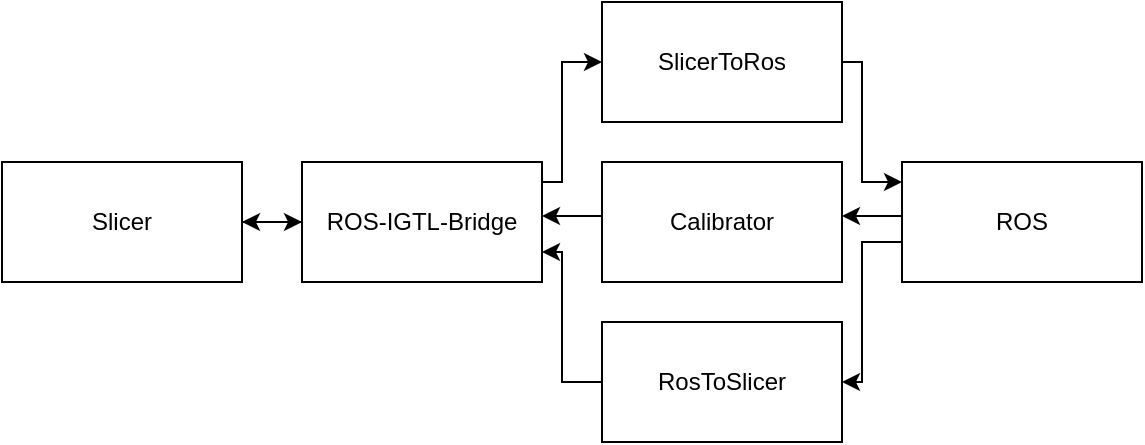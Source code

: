 <mxfile version="13.1.3" type="device"><diagram id="C5RBs43oDa-KdzZeNtuy" name="Page-1"><mxGraphModel dx="1185" dy="659" grid="1" gridSize="10" guides="1" tooltips="1" connect="1" arrows="1" fold="1" page="1" pageScale="1" pageWidth="827" pageHeight="1169" math="0" shadow="0"><root><mxCell id="WIyWlLk6GJQsqaUBKTNV-0"/><mxCell id="WIyWlLk6GJQsqaUBKTNV-1" parent="WIyWlLk6GJQsqaUBKTNV-0"/><mxCell id="SJfnNzQyCu1Y69P5_5bY-5" style="edgeStyle=orthogonalEdgeStyle;rounded=0;orthogonalLoop=1;jettySize=auto;html=1;entryX=1;entryY=0.5;entryDx=0;entryDy=0;" edge="1" parent="WIyWlLk6GJQsqaUBKTNV-1" source="QVfzexNqej5TAO7BMrcd-40" target="QVfzexNqej5TAO7BMrcd-41"><mxGeometry relative="1" as="geometry"/></mxCell><mxCell id="SJfnNzQyCu1Y69P5_5bY-13" style="edgeStyle=orthogonalEdgeStyle;rounded=0;orthogonalLoop=1;jettySize=auto;html=1;entryX=0;entryY=0.5;entryDx=0;entryDy=0;" edge="1" parent="WIyWlLk6GJQsqaUBKTNV-1" source="QVfzexNqej5TAO7BMrcd-40" target="QVfzexNqej5TAO7BMrcd-42"><mxGeometry relative="1" as="geometry"><Array as="points"><mxPoint x="310" y="160"/><mxPoint x="310" y="100"/></Array></mxGeometry></mxCell><mxCell id="QVfzexNqej5TAO7BMrcd-40" value="ROS-IGTL-Bridge" style="rounded=0;whiteSpace=wrap;html=1;shadow=0;glass=0;comic=0;strokeColor=#000000;fillColor=#FFFFFF;gradientColor=none;" parent="WIyWlLk6GJQsqaUBKTNV-1" vertex="1"><mxGeometry x="180" y="150" width="120" height="60" as="geometry"/></mxCell><mxCell id="QVfzexNqej5TAO7BMrcd-44" value="" style="edgeStyle=orthogonalEdgeStyle;rounded=0;orthogonalLoop=1;jettySize=auto;html=1;" parent="WIyWlLk6GJQsqaUBKTNV-1" source="QVfzexNqej5TAO7BMrcd-41" target="QVfzexNqej5TAO7BMrcd-40" edge="1"><mxGeometry relative="1" as="geometry"/></mxCell><mxCell id="QVfzexNqej5TAO7BMrcd-41" value="Slicer" style="rounded=0;whiteSpace=wrap;html=1;shadow=0;glass=0;comic=0;strokeColor=#000000;fillColor=#FFFFFF;gradientColor=none;" parent="WIyWlLk6GJQsqaUBKTNV-1" vertex="1"><mxGeometry x="30" y="150" width="120" height="60" as="geometry"/></mxCell><mxCell id="SJfnNzQyCu1Y69P5_5bY-14" style="edgeStyle=orthogonalEdgeStyle;rounded=0;orthogonalLoop=1;jettySize=auto;html=1;entryX=0;entryY=0.167;entryDx=0;entryDy=0;entryPerimeter=0;" edge="1" parent="WIyWlLk6GJQsqaUBKTNV-1" source="QVfzexNqej5TAO7BMrcd-42" target="QVfzexNqej5TAO7BMrcd-43"><mxGeometry relative="1" as="geometry"><Array as="points"><mxPoint x="460" y="100"/><mxPoint x="460" y="160"/></Array></mxGeometry></mxCell><mxCell id="QVfzexNqej5TAO7BMrcd-42" value="SlicerToRos" style="rounded=0;whiteSpace=wrap;html=1;shadow=0;glass=0;comic=0;strokeColor=#000000;fillColor=#FFFFFF;gradientColor=none;" parent="WIyWlLk6GJQsqaUBKTNV-1" vertex="1"><mxGeometry x="330" y="70" width="120" height="60" as="geometry"/></mxCell><mxCell id="SJfnNzQyCu1Y69P5_5bY-9" style="edgeStyle=orthogonalEdgeStyle;rounded=0;orthogonalLoop=1;jettySize=auto;html=1;entryX=1;entryY=0.5;entryDx=0;entryDy=0;" edge="1" parent="WIyWlLk6GJQsqaUBKTNV-1"><mxGeometry relative="1" as="geometry"><mxPoint x="480" y="177" as="sourcePoint"/><mxPoint x="450" y="177" as="targetPoint"/></mxGeometry></mxCell><mxCell id="SJfnNzQyCu1Y69P5_5bY-15" style="edgeStyle=orthogonalEdgeStyle;rounded=0;orthogonalLoop=1;jettySize=auto;html=1;entryX=1;entryY=0.5;entryDx=0;entryDy=0;" edge="1" parent="WIyWlLk6GJQsqaUBKTNV-1" source="QVfzexNqej5TAO7BMrcd-43" target="SJfnNzQyCu1Y69P5_5bY-0"><mxGeometry relative="1" as="geometry"><Array as="points"><mxPoint x="460" y="190"/><mxPoint x="460" y="260"/></Array></mxGeometry></mxCell><mxCell id="QVfzexNqej5TAO7BMrcd-43" value="ROS" style="rounded=0;whiteSpace=wrap;html=1;shadow=0;glass=0;comic=0;strokeColor=#000000;fillColor=#FFFFFF;gradientColor=none;" parent="WIyWlLk6GJQsqaUBKTNV-1" vertex="1"><mxGeometry x="480" y="150" width="120" height="60" as="geometry"/></mxCell><mxCell id="SJfnNzQyCu1Y69P5_5bY-16" style="edgeStyle=orthogonalEdgeStyle;rounded=0;orthogonalLoop=1;jettySize=auto;html=1;entryX=1;entryY=0.75;entryDx=0;entryDy=0;" edge="1" parent="WIyWlLk6GJQsqaUBKTNV-1" source="SJfnNzQyCu1Y69P5_5bY-0" target="QVfzexNqej5TAO7BMrcd-40"><mxGeometry relative="1" as="geometry"><Array as="points"><mxPoint x="310" y="260"/><mxPoint x="310" y="195"/></Array></mxGeometry></mxCell><mxCell id="SJfnNzQyCu1Y69P5_5bY-0" value="RosToSlicer" style="rounded=0;whiteSpace=wrap;html=1;shadow=0;glass=0;comic=0;strokeColor=#000000;fillColor=#FFFFFF;gradientColor=none;" vertex="1" parent="WIyWlLk6GJQsqaUBKTNV-1"><mxGeometry x="330" y="230" width="120" height="60" as="geometry"/></mxCell><mxCell id="SJfnNzQyCu1Y69P5_5bY-10" style="edgeStyle=orthogonalEdgeStyle;rounded=0;orthogonalLoop=1;jettySize=auto;html=1;entryX=1;entryY=0.5;entryDx=0;entryDy=0;" edge="1" parent="WIyWlLk6GJQsqaUBKTNV-1"><mxGeometry relative="1" as="geometry"><mxPoint x="330.0" y="177" as="sourcePoint"/><mxPoint x="300.0" y="177" as="targetPoint"/></mxGeometry></mxCell><mxCell id="SJfnNzQyCu1Y69P5_5bY-8" value="Calibrator" style="rounded=0;whiteSpace=wrap;html=1;shadow=0;glass=0;comic=0;strokeColor=#000000;fillColor=#FFFFFF;gradientColor=none;" vertex="1" parent="WIyWlLk6GJQsqaUBKTNV-1"><mxGeometry x="330" y="150" width="120" height="60" as="geometry"/></mxCell></root></mxGraphModel></diagram></mxfile>